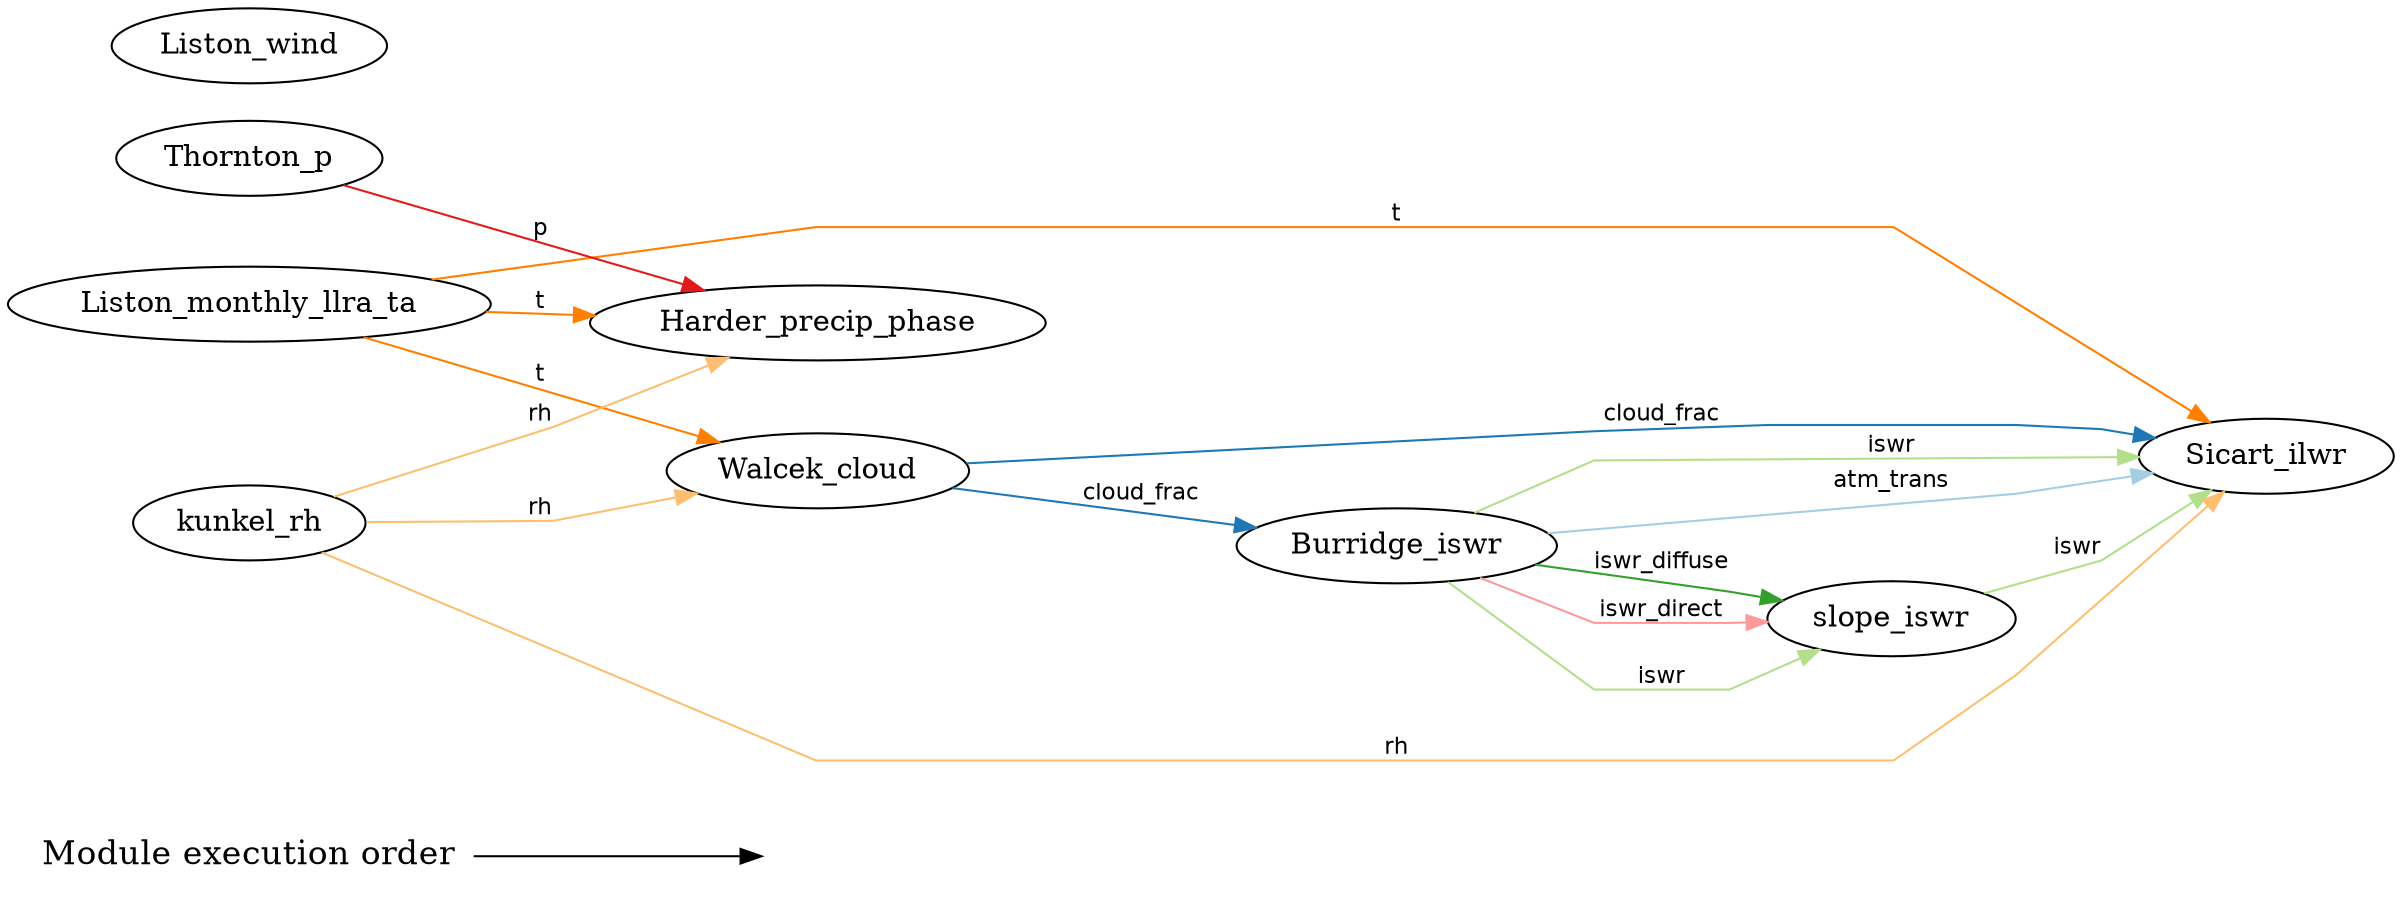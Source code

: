 digraph G {
	graph [rankdir=LR,
		splines=polyline
	];
	{
		node [fontsize=16,
			shape=plaintext
		];
		"Module execution order"		 [fontsize=16,
			shape=plaintext];
		""		 [fontsize=16,
			shape=plaintext];
		"Module execution order" -> "";
	}
	0	 [label=Burridge_iswr];
	4	 [label=Sicart_ilwr];
	0 -> 4	 [color="/paired12/3",
		edgetype=iswr,
		fontname=Helvetica,
		fontsize=11,
		label=iswr];
	0 -> 4	 [color="/paired12/1",
		edgetype=atm_trans,
		fontname=Helvetica,
		fontsize=11,
		label=atm_trans];
	8	 [label=slope_iswr];
	0 -> 8	 [color="/paired12/3",
		edgetype=iswr,
		fontname=Helvetica,
		fontsize=11,
		label=iswr];
	0 -> 8	 [color="/paired12/4",
		edgetype=iswr_diffuse,
		fontname=Helvetica,
		fontsize=11,
		label=iswr_diffuse];
	0 -> 8	 [color="/paired12/5",
		edgetype=iswr_direct,
		fontname=Helvetica,
		fontsize=11,
		label=iswr_direct];
	1	 [label=Harder_precip_phase];
	2	 [label=Liston_monthly_llra_ta];
	2 -> 1	 [color="/paired12/8",
		edgetype=t,
		fontname=Helvetica,
		fontsize=11,
		label=t];
	2 -> 4	 [color="/paired12/8",
		edgetype=t,
		fontname=Helvetica,
		fontsize=11,
		label=t];
	6	 [label=Walcek_cloud];
	2 -> 6	 [color="/paired12/8",
		edgetype=t,
		fontname=Helvetica,
		fontsize=11,
		label=t];
	3	 [label=Liston_wind];
	5	 [label=Thornton_p];
	5 -> 1	 [color="/paired12/6",
		edgetype=p,
		fontname=Helvetica,
		fontsize=11,
		label=p];
	6 -> 0	 [color="/paired12/2",
		edgetype=cloud_frac,
		fontname=Helvetica,
		fontsize=11,
		label=cloud_frac];
	6 -> 4	 [color="/paired12/2",
		edgetype=cloud_frac,
		fontname=Helvetica,
		fontsize=11,
		label=cloud_frac];
	7	 [label=kunkel_rh];
	7 -> 1	 [color="/paired12/7",
		edgetype=rh,
		fontname=Helvetica,
		fontsize=11,
		label=rh];
	7 -> 4	 [color="/paired12/7",
		edgetype=rh,
		fontname=Helvetica,
		fontsize=11,
		label=rh];
	7 -> 6	 [color="/paired12/7",
		edgetype=rh,
		fontname=Helvetica,
		fontsize=11,
		label=rh];
	8 -> 4	 [color="/paired12/3",
		edgetype=iswr,
		fontname=Helvetica,
		fontsize=11,
		label=iswr];
}
